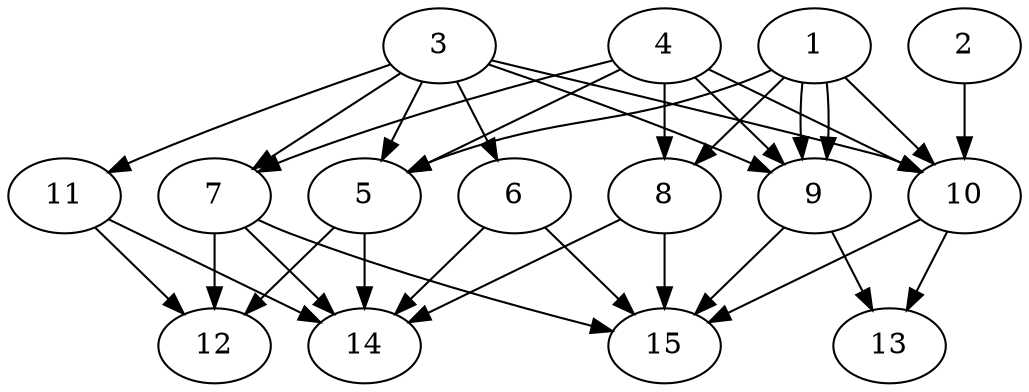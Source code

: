// DAG automatically generated by daggen at Thu Oct  3 13:59:27 2019
// ./daggen --dot -n 15 --ccr 0.5 --fat 0.7 --regular 0.7 --density 0.9 --mindata 5242880 --maxdata 52428800 
digraph G {
  1 [size="51019776", alpha="0.14", expect_size="25509888"] 
  1 -> 5 [size ="25509888"]
  1 -> 8 [size ="25509888"]
  1 -> 9 [size ="25509888"]
  1 -> 9 [size ="25509888"]
  1 -> 10 [size ="25509888"]
  2 [size="22751232", alpha="0.11", expect_size="11375616"] 
  2 -> 10 [size ="11375616"]
  3 [size="93222912", alpha="0.15", expect_size="46611456"] 
  3 -> 5 [size ="46611456"]
  3 -> 6 [size ="46611456"]
  3 -> 7 [size ="46611456"]
  3 -> 9 [size ="46611456"]
  3 -> 10 [size ="46611456"]
  3 -> 11 [size ="46611456"]
  4 [size="25952256", alpha="0.14", expect_size="12976128"] 
  4 -> 5 [size ="12976128"]
  4 -> 7 [size ="12976128"]
  4 -> 8 [size ="12976128"]
  4 -> 9 [size ="12976128"]
  4 -> 10 [size ="12976128"]
  5 [size="91086848", alpha="0.00", expect_size="45543424"] 
  5 -> 12 [size ="45543424"]
  5 -> 14 [size ="45543424"]
  6 [size="20211712", alpha="0.05", expect_size="10105856"] 
  6 -> 14 [size ="10105856"]
  6 -> 15 [size ="10105856"]
  7 [size="71014400", alpha="0.18", expect_size="35507200"] 
  7 -> 12 [size ="35507200"]
  7 -> 14 [size ="35507200"]
  7 -> 15 [size ="35507200"]
  8 [size="60631040", alpha="0.16", expect_size="30315520"] 
  8 -> 14 [size ="30315520"]
  8 -> 15 [size ="30315520"]
  9 [size="32124928", alpha="0.04", expect_size="16062464"] 
  9 -> 13 [size ="16062464"]
  9 -> 15 [size ="16062464"]
  10 [size="57262080", alpha="0.01", expect_size="28631040"] 
  10 -> 13 [size ="28631040"]
  10 -> 15 [size ="28631040"]
  11 [size="64217088", alpha="0.03", expect_size="32108544"] 
  11 -> 12 [size ="32108544"]
  11 -> 14 [size ="32108544"]
  12 [size="35950592", alpha="0.03", expect_size="17975296"] 
  13 [size="89038848", alpha="0.02", expect_size="44519424"] 
  14 [size="67371008", alpha="0.15", expect_size="33685504"] 
  15 [size="38762496", alpha="0.03", expect_size="19381248"] 
}
